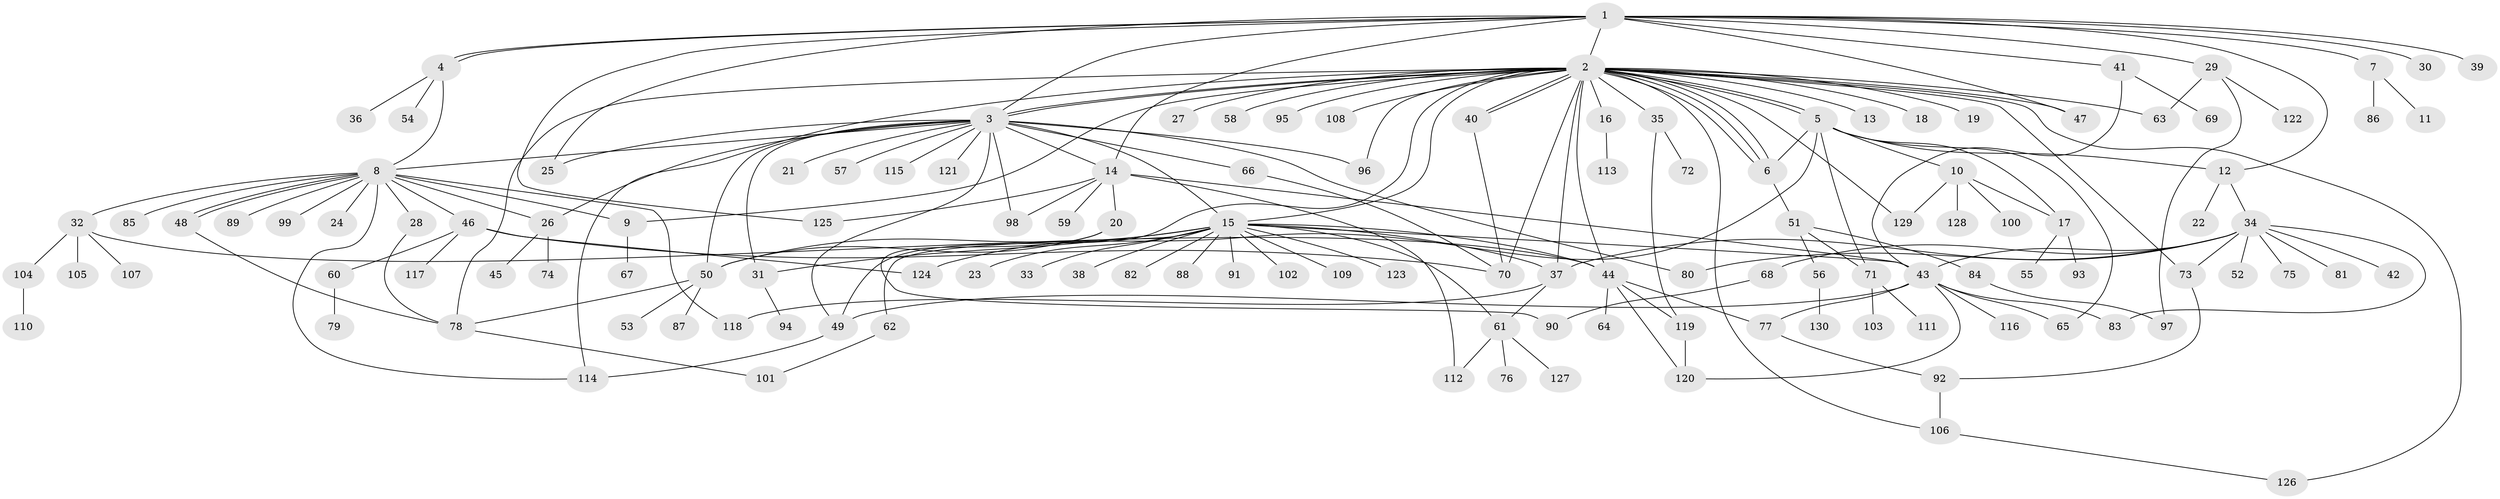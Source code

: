 // coarse degree distribution, {12: 0.012658227848101266, 25: 0.012658227848101266, 11: 0.02531645569620253, 3: 0.12658227848101267, 8: 0.02531645569620253, 2: 0.13924050632911392, 13: 0.012658227848101266, 4: 0.08860759493670886, 1: 0.45569620253164556, 18: 0.012658227848101266, 6: 0.012658227848101266, 5: 0.0759493670886076}
// Generated by graph-tools (version 1.1) at 2025/50/03/04/25 22:50:33]
// undirected, 130 vertices, 191 edges
graph export_dot {
  node [color=gray90,style=filled];
  1;
  2;
  3;
  4;
  5;
  6;
  7;
  8;
  9;
  10;
  11;
  12;
  13;
  14;
  15;
  16;
  17;
  18;
  19;
  20;
  21;
  22;
  23;
  24;
  25;
  26;
  27;
  28;
  29;
  30;
  31;
  32;
  33;
  34;
  35;
  36;
  37;
  38;
  39;
  40;
  41;
  42;
  43;
  44;
  45;
  46;
  47;
  48;
  49;
  50;
  51;
  52;
  53;
  54;
  55;
  56;
  57;
  58;
  59;
  60;
  61;
  62;
  63;
  64;
  65;
  66;
  67;
  68;
  69;
  70;
  71;
  72;
  73;
  74;
  75;
  76;
  77;
  78;
  79;
  80;
  81;
  82;
  83;
  84;
  85;
  86;
  87;
  88;
  89;
  90;
  91;
  92;
  93;
  94;
  95;
  96;
  97;
  98;
  99;
  100;
  101;
  102;
  103;
  104;
  105;
  106;
  107;
  108;
  109;
  110;
  111;
  112;
  113;
  114;
  115;
  116;
  117;
  118;
  119;
  120;
  121;
  122;
  123;
  124;
  125;
  126;
  127;
  128;
  129;
  130;
  1 -- 2;
  1 -- 3;
  1 -- 4;
  1 -- 4;
  1 -- 7;
  1 -- 12;
  1 -- 14;
  1 -- 25;
  1 -- 29;
  1 -- 30;
  1 -- 39;
  1 -- 41;
  1 -- 47;
  1 -- 125;
  2 -- 3;
  2 -- 3;
  2 -- 5;
  2 -- 5;
  2 -- 6;
  2 -- 6;
  2 -- 6;
  2 -- 9;
  2 -- 13;
  2 -- 15;
  2 -- 16;
  2 -- 18;
  2 -- 19;
  2 -- 27;
  2 -- 35;
  2 -- 37;
  2 -- 40;
  2 -- 40;
  2 -- 44;
  2 -- 47;
  2 -- 49;
  2 -- 58;
  2 -- 63;
  2 -- 70;
  2 -- 73;
  2 -- 78;
  2 -- 95;
  2 -- 96;
  2 -- 106;
  2 -- 108;
  2 -- 114;
  2 -- 126;
  2 -- 129;
  3 -- 8;
  3 -- 14;
  3 -- 15;
  3 -- 21;
  3 -- 25;
  3 -- 26;
  3 -- 31;
  3 -- 49;
  3 -- 50;
  3 -- 57;
  3 -- 66;
  3 -- 80;
  3 -- 96;
  3 -- 98;
  3 -- 115;
  3 -- 121;
  4 -- 8;
  4 -- 36;
  4 -- 54;
  5 -- 6;
  5 -- 10;
  5 -- 12;
  5 -- 17;
  5 -- 65;
  5 -- 71;
  5 -- 124;
  6 -- 51;
  7 -- 11;
  7 -- 86;
  8 -- 9;
  8 -- 24;
  8 -- 26;
  8 -- 28;
  8 -- 32;
  8 -- 46;
  8 -- 48;
  8 -- 48;
  8 -- 85;
  8 -- 89;
  8 -- 99;
  8 -- 114;
  8 -- 118;
  9 -- 67;
  10 -- 17;
  10 -- 100;
  10 -- 128;
  10 -- 129;
  12 -- 22;
  12 -- 34;
  14 -- 20;
  14 -- 43;
  14 -- 59;
  14 -- 98;
  14 -- 112;
  14 -- 125;
  15 -- 23;
  15 -- 31;
  15 -- 33;
  15 -- 37;
  15 -- 38;
  15 -- 43;
  15 -- 44;
  15 -- 50;
  15 -- 61;
  15 -- 62;
  15 -- 82;
  15 -- 88;
  15 -- 91;
  15 -- 102;
  15 -- 109;
  15 -- 123;
  16 -- 113;
  17 -- 55;
  17 -- 93;
  20 -- 50;
  20 -- 90;
  26 -- 45;
  26 -- 74;
  28 -- 78;
  29 -- 63;
  29 -- 97;
  29 -- 122;
  31 -- 94;
  32 -- 44;
  32 -- 104;
  32 -- 105;
  32 -- 107;
  34 -- 37;
  34 -- 42;
  34 -- 43;
  34 -- 52;
  34 -- 68;
  34 -- 73;
  34 -- 75;
  34 -- 80;
  34 -- 81;
  34 -- 83;
  35 -- 72;
  35 -- 119;
  37 -- 61;
  37 -- 118;
  40 -- 70;
  41 -- 43;
  41 -- 69;
  43 -- 49;
  43 -- 65;
  43 -- 77;
  43 -- 83;
  43 -- 116;
  43 -- 120;
  44 -- 64;
  44 -- 77;
  44 -- 119;
  44 -- 120;
  46 -- 60;
  46 -- 70;
  46 -- 117;
  46 -- 124;
  48 -- 78;
  49 -- 114;
  50 -- 53;
  50 -- 78;
  50 -- 87;
  51 -- 56;
  51 -- 71;
  51 -- 84;
  56 -- 130;
  60 -- 79;
  61 -- 76;
  61 -- 112;
  61 -- 127;
  62 -- 101;
  66 -- 70;
  68 -- 90;
  71 -- 103;
  71 -- 111;
  73 -- 92;
  77 -- 92;
  78 -- 101;
  84 -- 97;
  92 -- 106;
  104 -- 110;
  106 -- 126;
  119 -- 120;
}

